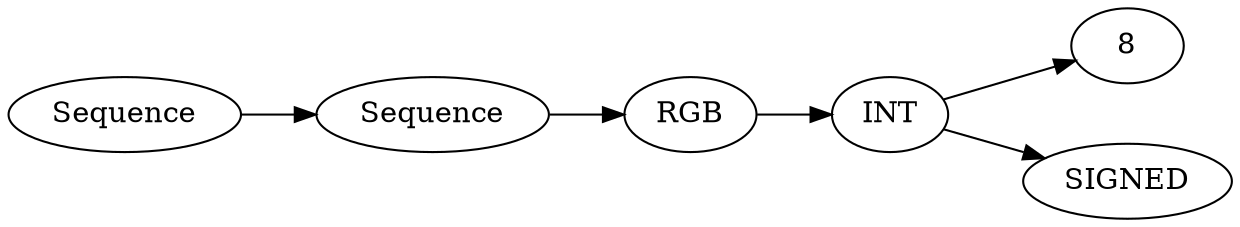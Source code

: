 digraph int {
  margin = 0;
  nodesep = 0.4;
  rankdir = LR;
  S1 [label="Sequence"];
  S2 [label="Sequence"];
  S1 -> S2;
  S2 -> RGB;
  RGB -> INT;
  INT -> 8;
  INT -> SIGNED;
}

